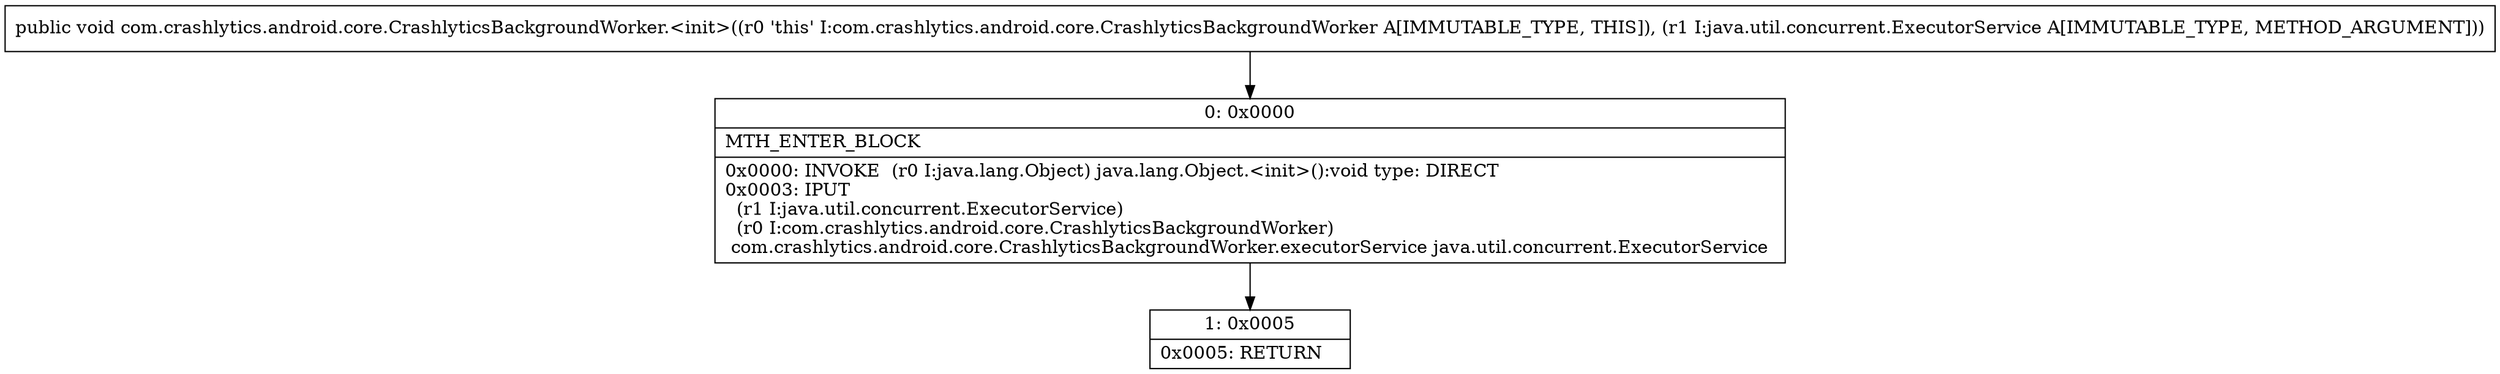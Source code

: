 digraph "CFG forcom.crashlytics.android.core.CrashlyticsBackgroundWorker.\<init\>(Ljava\/util\/concurrent\/ExecutorService;)V" {
Node_0 [shape=record,label="{0\:\ 0x0000|MTH_ENTER_BLOCK\l|0x0000: INVOKE  (r0 I:java.lang.Object) java.lang.Object.\<init\>():void type: DIRECT \l0x0003: IPUT  \l  (r1 I:java.util.concurrent.ExecutorService)\l  (r0 I:com.crashlytics.android.core.CrashlyticsBackgroundWorker)\l com.crashlytics.android.core.CrashlyticsBackgroundWorker.executorService java.util.concurrent.ExecutorService \l}"];
Node_1 [shape=record,label="{1\:\ 0x0005|0x0005: RETURN   \l}"];
MethodNode[shape=record,label="{public void com.crashlytics.android.core.CrashlyticsBackgroundWorker.\<init\>((r0 'this' I:com.crashlytics.android.core.CrashlyticsBackgroundWorker A[IMMUTABLE_TYPE, THIS]), (r1 I:java.util.concurrent.ExecutorService A[IMMUTABLE_TYPE, METHOD_ARGUMENT])) }"];
MethodNode -> Node_0;
Node_0 -> Node_1;
}


